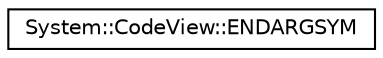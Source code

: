 digraph G
{
  edge [fontname="Helvetica",fontsize="10",labelfontname="Helvetica",labelfontsize="10"];
  node [fontname="Helvetica",fontsize="10",shape=record];
  rankdir="LR";
  Node1 [label="System::CodeView::ENDARGSYM",height=0.2,width=0.4,color="black", fillcolor="white", style="filled",URL="$struct_system_1_1_code_view_1_1_e_n_d_a_r_g_s_y_m.html"];
}
